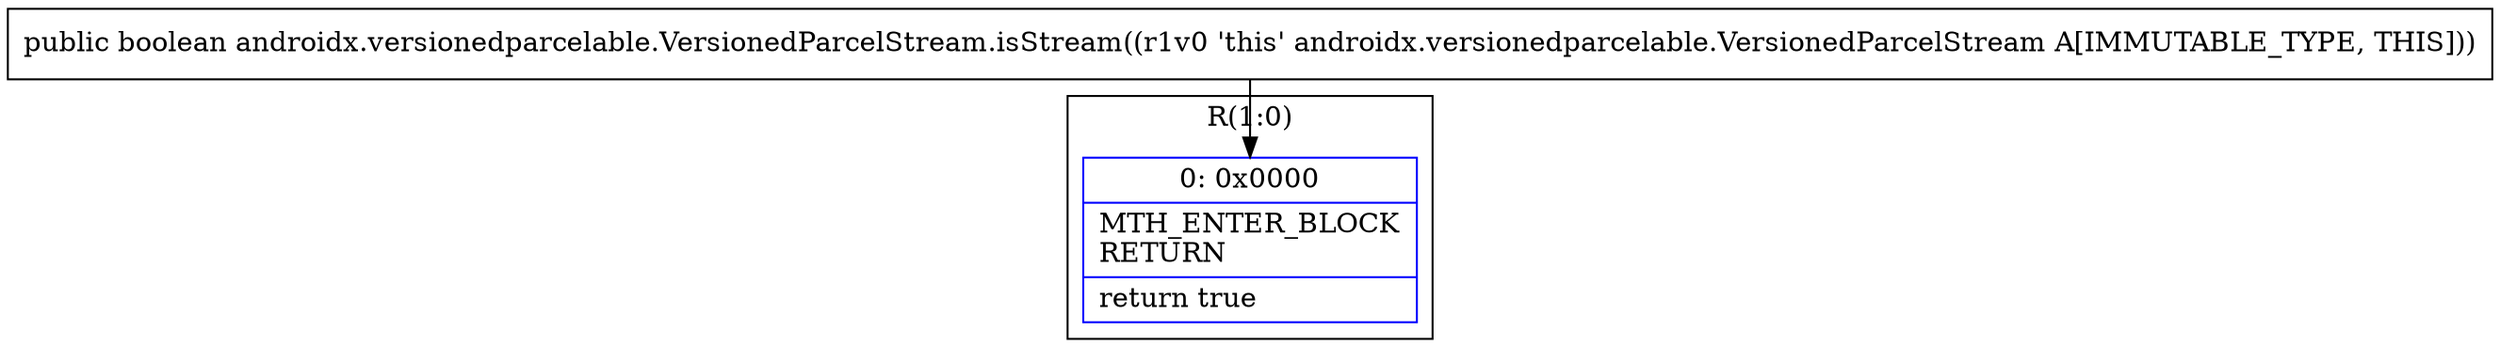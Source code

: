 digraph "CFG forandroidx.versionedparcelable.VersionedParcelStream.isStream()Z" {
subgraph cluster_Region_664350225 {
label = "R(1:0)";
node [shape=record,color=blue];
Node_0 [shape=record,label="{0\:\ 0x0000|MTH_ENTER_BLOCK\lRETURN\l|return true\l}"];
}
MethodNode[shape=record,label="{public boolean androidx.versionedparcelable.VersionedParcelStream.isStream((r1v0 'this' androidx.versionedparcelable.VersionedParcelStream A[IMMUTABLE_TYPE, THIS])) }"];
MethodNode -> Node_0;
}

